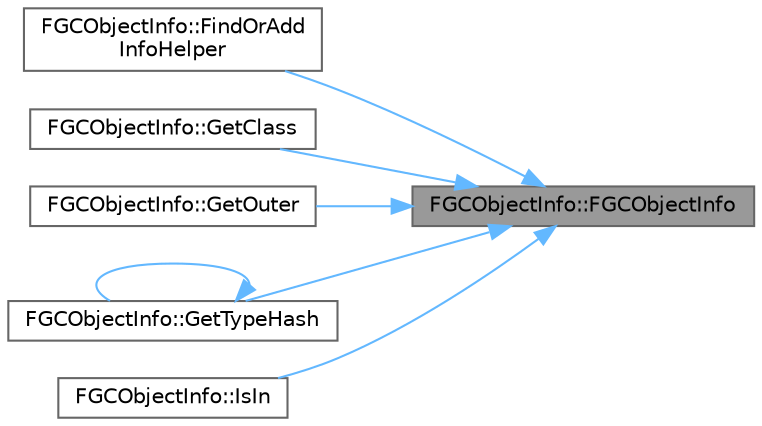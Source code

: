 digraph "FGCObjectInfo::FGCObjectInfo"
{
 // INTERACTIVE_SVG=YES
 // LATEX_PDF_SIZE
  bgcolor="transparent";
  edge [fontname=Helvetica,fontsize=10,labelfontname=Helvetica,labelfontsize=10];
  node [fontname=Helvetica,fontsize=10,shape=box,height=0.2,width=0.4];
  rankdir="RL";
  Node1 [id="Node000001",label="FGCObjectInfo::FGCObjectInfo",height=0.2,width=0.4,color="gray40", fillcolor="grey60", style="filled", fontcolor="black",tooltip=" "];
  Node1 -> Node2 [id="edge1_Node000001_Node000002",dir="back",color="steelblue1",style="solid",tooltip=" "];
  Node2 [id="Node000002",label="FGCObjectInfo::FindOrAdd\lInfoHelper",height=0.2,width=0.4,color="grey40", fillcolor="white", style="filled",URL="$d1/d30/classFGCObjectInfo.html#aa7a213c2561c7ce9f35d9c2877b6da8d",tooltip="Helper function for adding info about an UObject into UObject to FGCObjectInfo map."];
  Node1 -> Node3 [id="edge2_Node000001_Node000003",dir="back",color="steelblue1",style="solid",tooltip=" "];
  Node3 [id="Node000003",label="FGCObjectInfo::GetClass",height=0.2,width=0.4,color="grey40", fillcolor="white", style="filled",URL="$d1/d30/classFGCObjectInfo.html#a67e5c93502aa1ef3e245865b34398b40",tooltip=" "];
  Node1 -> Node4 [id="edge3_Node000001_Node000004",dir="back",color="steelblue1",style="solid",tooltip=" "];
  Node4 [id="Node000004",label="FGCObjectInfo::GetOuter",height=0.2,width=0.4,color="grey40", fillcolor="white", style="filled",URL="$d1/d30/classFGCObjectInfo.html#ab428062d60a19f8bae457f54431f15e0",tooltip=" "];
  Node1 -> Node5 [id="edge4_Node000001_Node000005",dir="back",color="steelblue1",style="solid",tooltip=" "];
  Node5 [id="Node000005",label="FGCObjectInfo::GetTypeHash",height=0.2,width=0.4,color="grey40", fillcolor="white", style="filled",URL="$d1/d30/classFGCObjectInfo.html#a2b086256d8f04838950388f319f869d6",tooltip=" "];
  Node5 -> Node5 [id="edge5_Node000005_Node000005",dir="back",color="steelblue1",style="solid",tooltip=" "];
  Node1 -> Node6 [id="edge6_Node000001_Node000006",dir="back",color="steelblue1",style="solid",tooltip=" "];
  Node6 [id="Node000006",label="FGCObjectInfo::IsIn",height=0.2,width=0.4,color="grey40", fillcolor="white", style="filled",URL="$d1/d30/classFGCObjectInfo.html#ab11ee5a7bd1e98a06494a9f32906cc8b",tooltip=" "];
}
